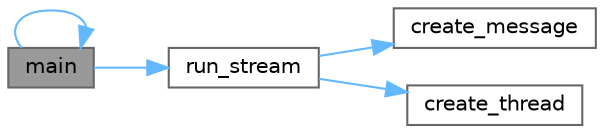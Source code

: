digraph "main"
{
 // LATEX_PDF_SIZE
  bgcolor="transparent";
  edge [fontname=Helvetica,fontsize=10,labelfontname=Helvetica,labelfontsize=10];
  node [fontname=Helvetica,fontsize=10,shape=box,height=0.2,width=0.4];
  rankdir="LR";
  Node1 [id="Node000001",label="main",height=0.2,width=0.4,color="gray40", fillcolor="grey60", style="filled", fontcolor="black",tooltip=" "];
  Node1 -> Node1 [id="edge5_Node000001_Node000001",color="steelblue1",style="solid",tooltip=" "];
  Node1 -> Node2 [id="edge6_Node000001_Node000002",color="steelblue1",style="solid",tooltip=" "];
  Node2 [id="Node000002",label="run_stream",height=0.2,width=0.4,color="grey40", fillcolor="white", style="filled",URL="$namespace_assistants_async.html#aeea45b7404805872ac9432e45c244420",tooltip=" "];
  Node2 -> Node3 [id="edge7_Node000002_Node000003",color="steelblue1",style="solid",tooltip=" "];
  Node3 [id="Node000003",label="create_message",height=0.2,width=0.4,color="grey40", fillcolor="white", style="filled",URL="$namespace_assistants_async.html#aeb91d12a2e84646c58d6dc98117d592d",tooltip=" "];
  Node2 -> Node4 [id="edge8_Node000002_Node000004",color="steelblue1",style="solid",tooltip=" "];
  Node4 [id="Node000004",label="create_thread",height=0.2,width=0.4,color="grey40", fillcolor="white", style="filled",URL="$namespace_assistants_async.html#a14644dbd23e89d13ea20e9c038abd252",tooltip=" "];
}
